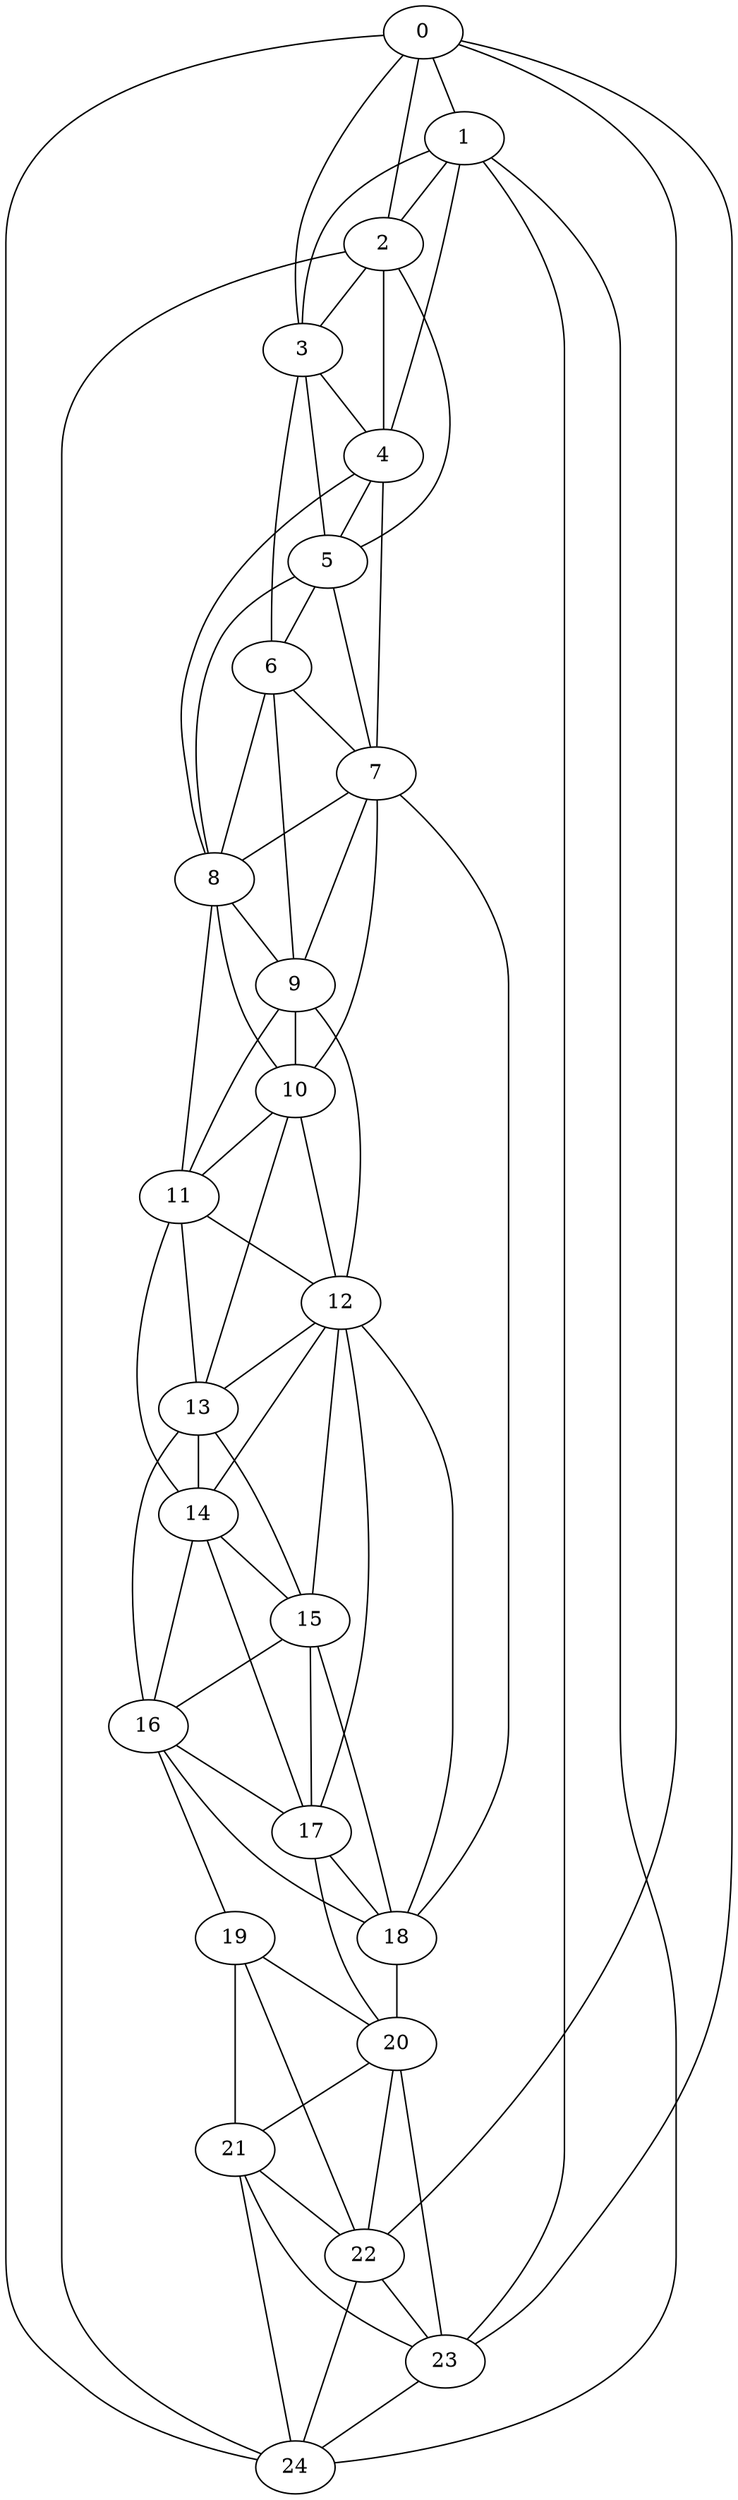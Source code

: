 strict graph "watts_strogatz_graph(25,6,0.1)" {
0;
1;
2;
3;
4;
5;
6;
7;
8;
9;
10;
11;
12;
13;
14;
15;
16;
17;
18;
19;
20;
21;
22;
23;
24;
0 -- 1  [is_available=True, prob="1.0"];
0 -- 2  [is_available=True, prob="0.373586937178"];
0 -- 3  [is_available=True, prob="0.696350384025"];
0 -- 22  [is_available=True, prob="0.801556632609"];
0 -- 23  [is_available=True, prob="0.779906126406"];
0 -- 24  [is_available=True, prob="0.462442747039"];
1 -- 2  [is_available=True, prob="0.314038308769"];
1 -- 3  [is_available=True, prob="0.762177061251"];
1 -- 4  [is_available=True, prob="0.300126142806"];
1 -- 23  [is_available=True, prob="0.865688921766"];
1 -- 24  [is_available=True, prob="0.671355141485"];
2 -- 3  [is_available=True, prob="0.921878425978"];
2 -- 4  [is_available=True, prob="0.644245249174"];
2 -- 5  [is_available=True, prob="0.672838673816"];
2 -- 24  [is_available=True, prob="0.483226639187"];
3 -- 4  [is_available=True, prob="0.820639426133"];
3 -- 5  [is_available=True, prob="0.695291351953"];
3 -- 6  [is_available=True, prob="0.756643599949"];
4 -- 5  [is_available=True, prob="1.0"];
4 -- 7  [is_available=True, prob="0.508846744818"];
4 -- 8  [is_available=True, prob="1.0"];
5 -- 6  [is_available=True, prob="0.8664120081"];
5 -- 7  [is_available=True, prob="0.284742797987"];
5 -- 8  [is_available=True, prob="1.0"];
6 -- 7  [is_available=True, prob="1.0"];
6 -- 8  [is_available=True, prob="0.631069084028"];
6 -- 9  [is_available=True, prob="1.0"];
7 -- 8  [is_available=True, prob="0.714694319778"];
7 -- 9  [is_available=True, prob="0.602564992303"];
7 -- 10  [is_available=True, prob="0.969900768955"];
7 -- 18  [is_available=True, prob="1.0"];
8 -- 9  [is_available=True, prob="0.101501851461"];
8 -- 10  [is_available=True, prob="1.0"];
8 -- 11  [is_available=True, prob="0.314570806455"];
9 -- 10  [is_available=True, prob="0.782006791264"];
9 -- 11  [is_available=True, prob="0.660328264733"];
9 -- 12  [is_available=True, prob="1.0"];
10 -- 11  [is_available=True, prob="1.0"];
10 -- 12  [is_available=True, prob="0.632537912453"];
10 -- 13  [is_available=True, prob="0.0793195106032"];
11 -- 12  [is_available=True, prob="1.0"];
11 -- 13  [is_available=True, prob="0.123560610632"];
11 -- 14  [is_available=True, prob="0.581478090756"];
12 -- 13  [is_available=True, prob="0.616105472594"];
12 -- 14  [is_available=True, prob="0.171066749472"];
12 -- 15  [is_available=True, prob="0.348957367441"];
12 -- 17  [is_available=True, prob="1.0"];
12 -- 18  [is_available=True, prob="1.0"];
13 -- 14  [is_available=True, prob="0.114244385949"];
13 -- 15  [is_available=True, prob="1.0"];
13 -- 16  [is_available=True, prob="0.251549462385"];
14 -- 15  [is_available=True, prob="1.0"];
14 -- 16  [is_available=True, prob="0.0750040835487"];
14 -- 17  [is_available=True, prob="0.863316201634"];
15 -- 16  [is_available=True, prob="0.673248520457"];
15 -- 17  [is_available=True, prob="0.780830729363"];
15 -- 18  [is_available=True, prob="0.410772443678"];
16 -- 17  [is_available=True, prob="0.930598498337"];
16 -- 18  [is_available=True, prob="0.171477451275"];
16 -- 19  [is_available=True, prob="0.0430693655683"];
17 -- 18  [is_available=True, prob="0.157238509928"];
17 -- 20  [is_available=True, prob="1.0"];
18 -- 20  [is_available=True, prob="0.205547115587"];
19 -- 20  [is_available=True, prob="0.744038739173"];
19 -- 21  [is_available=True, prob="0.409171841417"];
19 -- 22  [is_available=True, prob="0.547009993365"];
20 -- 21  [is_available=True, prob="1.0"];
20 -- 22  [is_available=True, prob="0.782626001846"];
20 -- 23  [is_available=True, prob="0.772256650752"];
21 -- 22  [is_available=True, prob="0.797743343336"];
21 -- 23  [is_available=True, prob="1.0"];
21 -- 24  [is_available=True, prob="0.592694162198"];
22 -- 23  [is_available=True, prob="0.860432819649"];
22 -- 24  [is_available=True, prob="1.0"];
23 -- 24  [is_available=True, prob="0.305777295572"];
}
